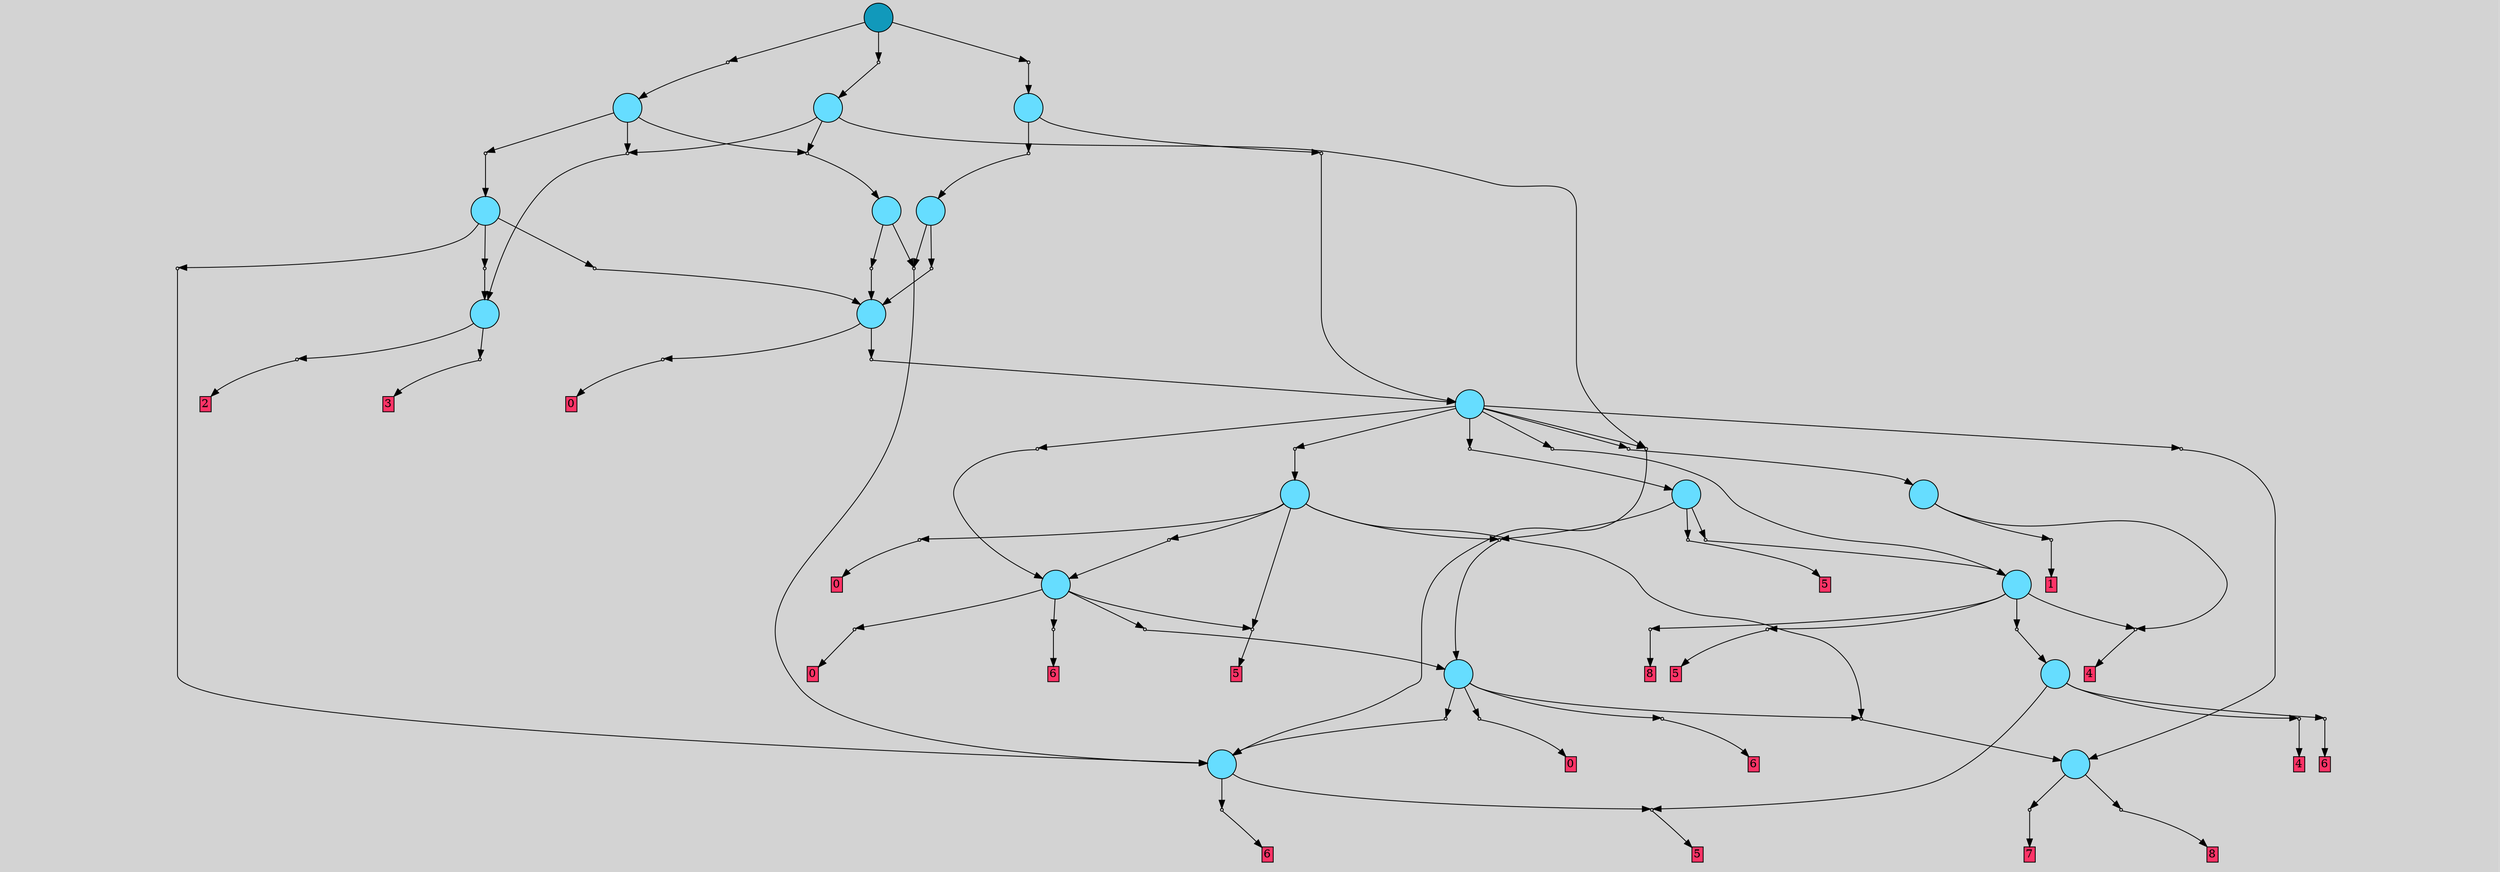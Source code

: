 // File exported with GEGELATI v1.3.1
// On the 2024-04-12 09:34:49
// With the File::TPGGraphDotExporter
digraph{
	graph[pad = "0.212, 0.055" bgcolor = lightgray]
	node[shape=circle style = filled label = ""]
		T0 [fillcolor="#66ddff"]
		T1 [fillcolor="#66ddff"]
		T2 [fillcolor="#66ddff"]
		T3 [fillcolor="#66ddff"]
		T4 [fillcolor="#66ddff"]
		T5 [fillcolor="#66ddff"]
		T6 [fillcolor="#66ddff"]
		T7 [fillcolor="#66ddff"]
		T8 [fillcolor="#66ddff"]
		T9 [fillcolor="#66ddff"]
		T10 [fillcolor="#66ddff"]
		T11 [fillcolor="#66ddff"]
		T12 [fillcolor="#66ddff"]
		T13 [fillcolor="#66ddff"]
		T14 [fillcolor="#66ddff"]
		T15 [fillcolor="#66ddff"]
		T16 [fillcolor="#66ddff"]
		T17 [fillcolor="#66ddff"]
		T18 [fillcolor="#1199bb"]
		P0 [fillcolor="#cccccc" shape=point] //
		I0 [shape=box style=invis label="7|0&1|0#2|2#0|6#2|6&#92;n"]
		P0 -> I0[style=invis]
		A0 [fillcolor="#ff3366" shape=box margin=0.03 width=0 height=0 label="2"]
		T0 -> P0 -> A0
		P1 [fillcolor="#cccccc" shape=point] //
		I1 [shape=box style=invis label="5|0&1|0#2|7#0|0#4|1&#92;n"]
		P1 -> I1[style=invis]
		A1 [fillcolor="#ff3366" shape=box margin=0.03 width=0 height=0 label="3"]
		T0 -> P1 -> A1
		P2 [fillcolor="#cccccc" shape=point] //
		I2 [shape=box style=invis label="3|0&1|5#4|6#2|7#0|1&#92;n"]
		P2 -> I2[style=invis]
		A2 [fillcolor="#ff3366" shape=box margin=0.03 width=0 height=0 label="4"]
		T1 -> P2 -> A2
		P3 [fillcolor="#cccccc" shape=point] //
		I3 [shape=box style=invis label=""]
		P3 -> I3[style=invis]
		A3 [fillcolor="#ff3366" shape=box margin=0.03 width=0 height=0 label="7"]
		T2 -> P3 -> A3
		P4 [fillcolor="#cccccc" shape=point] //
		I4 [shape=box style=invis label="2|0&4|0#1|4#3|5#1|6&#92;n"]
		P4 -> I4[style=invis]
		A4 [fillcolor="#ff3366" shape=box margin=0.03 width=0 height=0 label="8"]
		T2 -> P4 -> A4
		P5 [fillcolor="#cccccc" shape=point] //
		I5 [shape=box style=invis label="5|0&1|4#2|6#4|6#4|4&#92;n"]
		P5 -> I5[style=invis]
		A5 [fillcolor="#ff3366" shape=box margin=0.03 width=0 height=0 label="1"]
		T1 -> P5 -> A5
		P6 [fillcolor="#cccccc" shape=point] //
		I6 [shape=box style=invis label="6|0&0|1#0|7#4|0#2|7&#92;n"]
		P6 -> I6[style=invis]
		A6 [fillcolor="#ff3366" shape=box margin=0.03 width=0 height=0 label="6"]
		T3 -> P6 -> A6
		P7 [fillcolor="#cccccc" shape=point] //
		I7 [shape=box style=invis label="3|0&1|5#3|5#4|7#0|0&#92;n"]
		P7 -> I7[style=invis]
		A7 [fillcolor="#ff3366" shape=box margin=0.03 width=0 height=0 label="5"]
		T3 -> P7 -> A7
		P8 [fillcolor="#cccccc" shape=point] //
		I8 [shape=box style=invis label="6|0&0|1#0|7#4|0#2|7&#92;n"]
		P8 -> I8[style=invis]
		A8 [fillcolor="#ff3366" shape=box margin=0.03 width=0 height=0 label="6"]
		T4 -> P8 -> A8
		T4 -> P7
		P9 [fillcolor="#cccccc" shape=point] //
		I9 [shape=box style=invis label="6|2&3|0#2|3#4|0#1|6&#92;n2|0&1|0#0|2#0|4#2|5&#92;n"]
		P9 -> I9[style=invis]
		A9 [fillcolor="#ff3366" shape=box margin=0.03 width=0 height=0 label="4"]
		T4 -> P9 -> A9
		P10 [fillcolor="#cccccc" shape=point] //
		I10 [shape=box style=invis label="2|0&1|5#3|5#4|7#0|0&#92;n"]
		P10 -> I10[style=invis]
		T5 -> P10 -> T3
		P11 [fillcolor="#cccccc" shape=point] //
		I11 [shape=box style=invis label="3|0&4|3#3|1#3|1#1|6&#92;n"]
		P11 -> I11[style=invis]
		T5 -> P11 -> T2
		P12 [fillcolor="#cccccc" shape=point] //
		I12 [shape=box style=invis label="0|0&0|0#1|4#4|4#1|7&#92;n"]
		P12 -> I12[style=invis]
		A10 [fillcolor="#ff3366" shape=box margin=0.03 width=0 height=0 label="0"]
		T5 -> P12 -> A10
		P13 [fillcolor="#cccccc" shape=point] //
		I13 [shape=box style=invis label="6|0&0|1#0|7#4|0#2|7&#92;n"]
		P13 -> I13[style=invis]
		A11 [fillcolor="#ff3366" shape=box margin=0.03 width=0 height=0 label="6"]
		T5 -> P13 -> A11
		P14 [fillcolor="#cccccc" shape=point] //
		I14 [shape=box style=invis label="3|0&1|5#3|4#4|7#0|2&#92;n"]
		P14 -> I14[style=invis]
		T6 -> P14 -> T4
		P15 [fillcolor="#cccccc" shape=point] //
		I15 [shape=box style=invis label="0|0&3|7#0|0#2|5#1|6&#92;n"]
		P15 -> I15[style=invis]
		A12 [fillcolor="#ff3366" shape=box margin=0.03 width=0 height=0 label="8"]
		T6 -> P15 -> A12
		T6 -> P2
		P16 [fillcolor="#cccccc" shape=point] //
		I16 [shape=box style=invis label="3|0&1|5#3|5#4|7#0|0&#92;n"]
		P16 -> I16[style=invis]
		A13 [fillcolor="#ff3366" shape=box margin=0.03 width=0 height=0 label="5"]
		T6 -> P16 -> A13
		P17 [fillcolor="#cccccc" shape=point] //
		I17 [shape=box style=invis label="0|0&0|0#1|4#4|4#1|7&#92;n"]
		P17 -> I17[style=invis]
		T7 -> P17 -> T6
		P18 [fillcolor="#cccccc" shape=point] //
		I18 [shape=box style=invis label="6|0&0|5#4|7#1|6#0|7&#92;n"]
		P18 -> I18[style=invis]
		T7 -> P18 -> T5
		P19 [fillcolor="#cccccc" shape=point] //
		I19 [shape=box style=invis label="3|0&1|5#3|5#4|7#0|0&#92;n"]
		P19 -> I19[style=invis]
		A14 [fillcolor="#ff3366" shape=box margin=0.03 width=0 height=0 label="5"]
		T7 -> P19 -> A14
		P20 [fillcolor="#cccccc" shape=point] //
		I20 [shape=box style=invis label="1|0&3|3#1|7#3|5#0|2&#92;n"]
		P20 -> I20[style=invis]
		T8 -> P20 -> T5
		P21 [fillcolor="#cccccc" shape=point] //
		I21 [shape=box style=invis label="3|0&1|5#3|5#4|7#0|0&#92;n"]
		P21 -> I21[style=invis]
		A15 [fillcolor="#ff3366" shape=box margin=0.03 width=0 height=0 label="5"]
		T8 -> P21 -> A15
		P22 [fillcolor="#cccccc" shape=point] //
		I22 [shape=box style=invis label="1|0&0|2#3|4#1|1#0|6&#92;n"]
		P22 -> I22[style=invis]
		A16 [fillcolor="#ff3366" shape=box margin=0.03 width=0 height=0 label="6"]
		T8 -> P22 -> A16
		P23 [fillcolor="#cccccc" shape=point] //
		I23 [shape=box style=invis label=""]
		P23 -> I23[style=invis]
		A17 [fillcolor="#ff3366" shape=box margin=0.03 width=0 height=0 label="0"]
		T8 -> P23 -> A17
		T9 -> P11
		T9 -> P21
		T9 -> P18
		P24 [fillcolor="#cccccc" shape=point] //
		I24 [shape=box style=invis label="0|0&0|7#3|3#4|7#4|4&#92;n"]
		P24 -> I24[style=invis]
		A18 [fillcolor="#ff3366" shape=box margin=0.03 width=0 height=0 label="0"]
		T9 -> P24 -> A18
		P25 [fillcolor="#cccccc" shape=point] //
		I25 [shape=box style=invis label="2|0&3|0#4|5#0|5#1|7&#92;n"]
		P25 -> I25[style=invis]
		T9 -> P25 -> T8
		P26 [fillcolor="#cccccc" shape=point] //
		I26 [shape=box style=invis label="2|0&3|0#4|7#0|5#1|4&#92;n"]
		P26 -> I26[style=invis]
		T10 -> P26 -> T8
		P27 [fillcolor="#cccccc" shape=point] //
		I27 [shape=box style=invis label="7|0&2|6#3|6#3|7#4|0&#92;n"]
		P27 -> I27[style=invis]
		T10 -> P27 -> T9
		P28 [fillcolor="#cccccc" shape=point] //
		I28 [shape=box style=invis label="6|0&2|3#1|5#3|0#3|7&#92;n"]
		P28 -> I28[style=invis]
		T10 -> P28 -> T7
		P29 [fillcolor="#cccccc" shape=point] //
		I29 [shape=box style=invis label="0|0&4|6#2|4#1|4#1|4&#92;n"]
		P29 -> I29[style=invis]
		T10 -> P29 -> T1
		P30 [fillcolor="#cccccc" shape=point] //
		I30 [shape=box style=invis label="3|0&4|3#3|1#3|1#1|6&#92;n"]
		P30 -> I30[style=invis]
		T10 -> P30 -> T2
		P31 [fillcolor="#cccccc" shape=point] //
		I31 [shape=box style=invis label="2|0&3|5#3|5#4|7#0|0&#92;n"]
		P31 -> I31[style=invis]
		T10 -> P31 -> T3
		P32 [fillcolor="#cccccc" shape=point] //
		I32 [shape=box style=invis label="6|0&1|0#0|5#4|1#0|0&#92;n0|0&0|0#1|4#4|4#1|7&#92;n"]
		P32 -> I32[style=invis]
		T10 -> P32 -> T6
		P33 [fillcolor="#cccccc" shape=point] //
		I33 [shape=box style=invis label="3|0&3|0#0|7#4|1#3|7&#92;n"]
		P33 -> I33[style=invis]
		A19 [fillcolor="#ff3366" shape=box margin=0.03 width=0 height=0 label="0"]
		T11 -> P33 -> A19
		P34 [fillcolor="#cccccc" shape=point] //
		I34 [shape=box style=invis label="6|0&4|0#2|6#2|0#1|2&#92;n"]
		P34 -> I34[style=invis]
		T11 -> P34 -> T10
		P35 [fillcolor="#cccccc" shape=point] //
		I35 [shape=box style=invis label="3|2&2|1#1|0#0|0#2|3&#92;n7|0&0|2#1|5#2|5#3|2&#92;n"]
		P35 -> I35[style=invis]
		T12 -> P35 -> T11
		P36 [fillcolor="#cccccc" shape=point] //
		I36 [shape=box style=invis label="2|0&3|5#3|5#4|7#0|0&#92;n"]
		P36 -> I36[style=invis]
		T12 -> P36 -> T3
		P37 [fillcolor="#cccccc" shape=point] //
		I37 [shape=box style=invis label="6|0&3|2#3|2#1|3#2|2&#92;n"]
		P37 -> I37[style=invis]
		T12 -> P37 -> T0
		P38 [fillcolor="#cccccc" shape=point] //
		I38 [shape=box style=invis label="2|0&3|5#3|5#4|7#0|0&#92;n"]
		P38 -> I38[style=invis]
		T13 -> P38 -> T3
		P39 [fillcolor="#cccccc" shape=point] //
		I39 [shape=box style=invis label="7|0&2|6#3|6#3|0#4|0&#92;n"]
		P39 -> I39[style=invis]
		T13 -> P39 -> T11
		T14 -> P38
		P40 [fillcolor="#cccccc" shape=point] //
		I40 [shape=box style=invis label="7|0&2|6#3|1#3|0#4|0&#92;n"]
		P40 -> I40[style=invis]
		T14 -> P40 -> T11
		P41 [fillcolor="#cccccc" shape=point] //
		I41 [shape=box style=invis label="7|0&3|2#1|5#4|5#3|2&#92;n"]
		P41 -> I41[style=invis]
		T15 -> P41 -> T13
		P42 [fillcolor="#cccccc" shape=point] //
		I42 [shape=box style=invis label="6|0&3|2#3|2#1|3#2|2&#92;n"]
		P42 -> I42[style=invis]
		T15 -> P42 -> T0
		T15 -> P31
		T16 -> P41
		T16 -> P42
		P43 [fillcolor="#cccccc" shape=point] //
		I43 [shape=box style=invis label="3|0&1|0#3|3#1|7#0|0&#92;n"]
		P43 -> I43[style=invis]
		T16 -> P43 -> T12
		P44 [fillcolor="#cccccc" shape=point] //
		I44 [shape=box style=invis label="4|5&4|6#3|2#1|4#0|6&#92;n5|2&3|6#0|2#3|5#2|4&#92;n2|3&4|2#0|5#3|7#2|4&#92;n4|0&0|3#0|2#1|2#3|6&#92;n"]
		P44 -> I44[style=invis]
		T17 -> P44 -> T10
		P45 [fillcolor="#cccccc" shape=point] //
		I45 [shape=box style=invis label="6|0&3|3#1|7#3|0#4|0&#92;n"]
		P45 -> I45[style=invis]
		T17 -> P45 -> T14
		P46 [fillcolor="#cccccc" shape=point] //
		I46 [shape=box style=invis label="6|0&4|3#1|5#3|0#4|0&#92;n"]
		P46 -> I46[style=invis]
		T18 -> P46 -> T17
		P47 [fillcolor="#cccccc" shape=point] //
		I47 [shape=box style=invis label="6|0&4|0#2|6#2|0#1|2&#92;n"]
		P47 -> I47[style=invis]
		T18 -> P47 -> T16
		P48 [fillcolor="#cccccc" shape=point] //
		I48 [shape=box style=invis label="6|1&4|3#4|3#2|1#0|4&#92;n2|0&0|1#3|7#1|6#0|5&#92;n"]
		P48 -> I48[style=invis]
		T18 -> P48 -> T15
		{ rank= same T18 }
}
